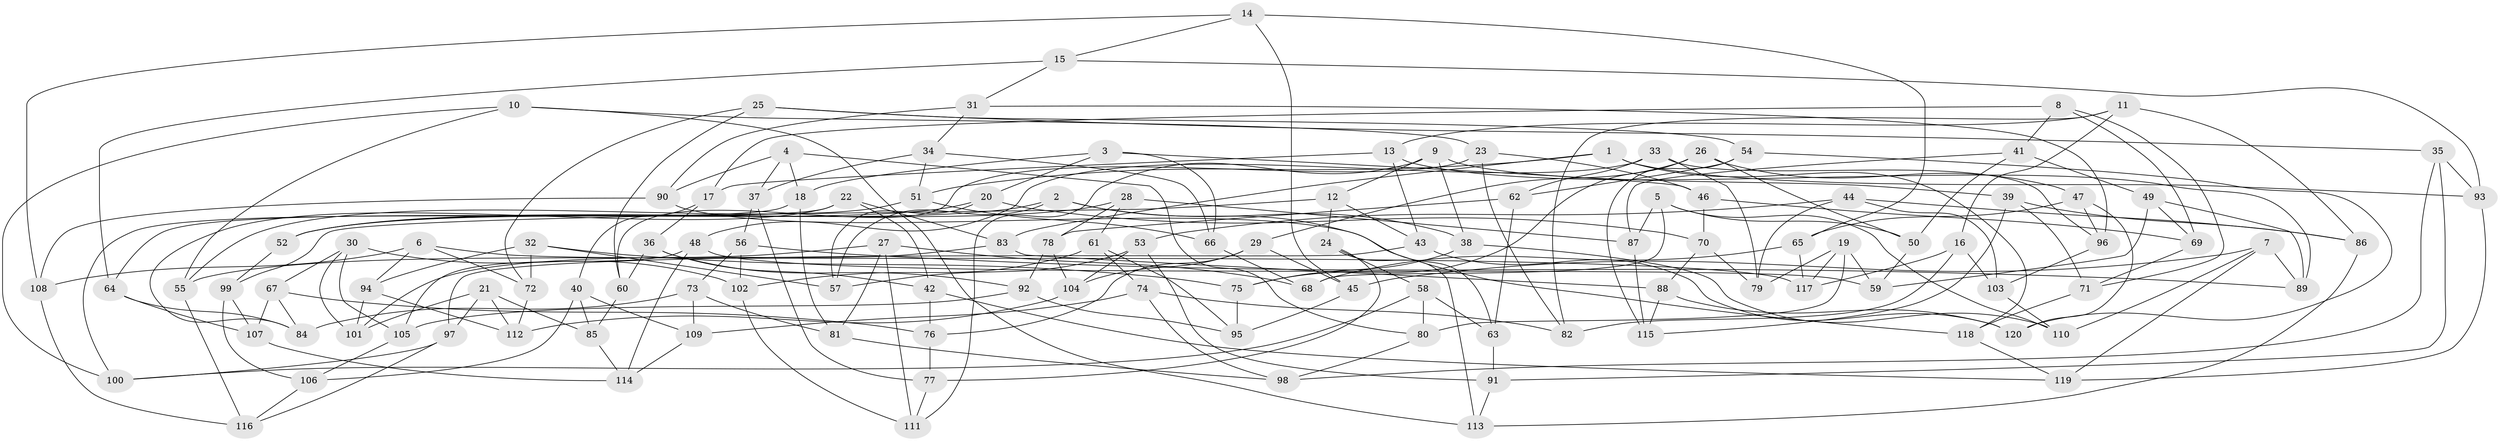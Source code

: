 // Generated by graph-tools (version 1.1) at 2025/37/03/09/25 02:37:50]
// undirected, 120 vertices, 240 edges
graph export_dot {
graph [start="1"]
  node [color=gray90,style=filled];
  1;
  2;
  3;
  4;
  5;
  6;
  7;
  8;
  9;
  10;
  11;
  12;
  13;
  14;
  15;
  16;
  17;
  18;
  19;
  20;
  21;
  22;
  23;
  24;
  25;
  26;
  27;
  28;
  29;
  30;
  31;
  32;
  33;
  34;
  35;
  36;
  37;
  38;
  39;
  40;
  41;
  42;
  43;
  44;
  45;
  46;
  47;
  48;
  49;
  50;
  51;
  52;
  53;
  54;
  55;
  56;
  57;
  58;
  59;
  60;
  61;
  62;
  63;
  64;
  65;
  66;
  67;
  68;
  69;
  70;
  71;
  72;
  73;
  74;
  75;
  76;
  77;
  78;
  79;
  80;
  81;
  82;
  83;
  84;
  85;
  86;
  87;
  88;
  89;
  90;
  91;
  92;
  93;
  94;
  95;
  96;
  97;
  98;
  99;
  100;
  101;
  102;
  103;
  104;
  105;
  106;
  107;
  108;
  109;
  110;
  111;
  112;
  113;
  114;
  115;
  116;
  117;
  118;
  119;
  120;
  1 -- 118;
  1 -- 83;
  1 -- 51;
  1 -- 93;
  2 -- 57;
  2 -- 63;
  2 -- 52;
  2 -- 38;
  3 -- 20;
  3 -- 18;
  3 -- 46;
  3 -- 66;
  4 -- 37;
  4 -- 80;
  4 -- 90;
  4 -- 18;
  5 -- 110;
  5 -- 87;
  5 -- 50;
  5 -- 68;
  6 -- 117;
  6 -- 72;
  6 -- 94;
  6 -- 108;
  7 -- 119;
  7 -- 45;
  7 -- 89;
  7 -- 110;
  8 -- 41;
  8 -- 17;
  8 -- 69;
  8 -- 71;
  9 -- 39;
  9 -- 12;
  9 -- 38;
  9 -- 111;
  10 -- 100;
  10 -- 23;
  10 -- 113;
  10 -- 55;
  11 -- 16;
  11 -- 13;
  11 -- 82;
  11 -- 86;
  12 -- 24;
  12 -- 99;
  12 -- 43;
  13 -- 89;
  13 -- 17;
  13 -- 43;
  14 -- 108;
  14 -- 15;
  14 -- 45;
  14 -- 65;
  15 -- 64;
  15 -- 93;
  15 -- 31;
  16 -- 117;
  16 -- 82;
  16 -- 103;
  17 -- 36;
  17 -- 40;
  18 -- 81;
  18 -- 100;
  19 -- 79;
  19 -- 80;
  19 -- 117;
  19 -- 59;
  20 -- 52;
  20 -- 70;
  20 -- 57;
  21 -- 85;
  21 -- 97;
  21 -- 101;
  21 -- 112;
  22 -- 83;
  22 -- 64;
  22 -- 84;
  22 -- 42;
  23 -- 82;
  23 -- 46;
  23 -- 60;
  24 -- 113;
  24 -- 58;
  24 -- 77;
  25 -- 72;
  25 -- 54;
  25 -- 60;
  25 -- 35;
  26 -- 75;
  26 -- 29;
  26 -- 47;
  26 -- 50;
  27 -- 55;
  27 -- 68;
  27 -- 111;
  27 -- 81;
  28 -- 87;
  28 -- 52;
  28 -- 78;
  28 -- 61;
  29 -- 104;
  29 -- 76;
  29 -- 45;
  30 -- 102;
  30 -- 105;
  30 -- 67;
  30 -- 101;
  31 -- 90;
  31 -- 34;
  31 -- 96;
  32 -- 75;
  32 -- 72;
  32 -- 94;
  32 -- 57;
  33 -- 62;
  33 -- 79;
  33 -- 48;
  33 -- 96;
  34 -- 51;
  34 -- 66;
  34 -- 37;
  35 -- 93;
  35 -- 98;
  35 -- 91;
  36 -- 60;
  36 -- 42;
  36 -- 92;
  37 -- 77;
  37 -- 56;
  38 -- 75;
  38 -- 110;
  39 -- 71;
  39 -- 115;
  39 -- 86;
  40 -- 85;
  40 -- 106;
  40 -- 109;
  41 -- 87;
  41 -- 50;
  41 -- 49;
  42 -- 119;
  42 -- 76;
  43 -- 97;
  43 -- 120;
  44 -- 79;
  44 -- 53;
  44 -- 103;
  44 -- 86;
  45 -- 95;
  46 -- 69;
  46 -- 70;
  47 -- 120;
  47 -- 96;
  47 -- 65;
  48 -- 114;
  48 -- 59;
  48 -- 105;
  49 -- 89;
  49 -- 69;
  49 -- 59;
  50 -- 59;
  51 -- 55;
  51 -- 66;
  52 -- 99;
  53 -- 57;
  53 -- 104;
  53 -- 91;
  54 -- 120;
  54 -- 115;
  54 -- 62;
  55 -- 116;
  56 -- 73;
  56 -- 89;
  56 -- 102;
  58 -- 100;
  58 -- 80;
  58 -- 63;
  60 -- 85;
  61 -- 102;
  61 -- 95;
  61 -- 74;
  62 -- 63;
  62 -- 78;
  63 -- 91;
  64 -- 107;
  64 -- 84;
  65 -- 68;
  65 -- 117;
  66 -- 68;
  67 -- 107;
  67 -- 84;
  67 -- 76;
  69 -- 71;
  70 -- 79;
  70 -- 88;
  71 -- 118;
  72 -- 112;
  73 -- 84;
  73 -- 81;
  73 -- 109;
  74 -- 98;
  74 -- 82;
  74 -- 109;
  75 -- 95;
  76 -- 77;
  77 -- 111;
  78 -- 104;
  78 -- 92;
  80 -- 98;
  81 -- 98;
  83 -- 88;
  83 -- 101;
  85 -- 114;
  86 -- 113;
  87 -- 115;
  88 -- 120;
  88 -- 115;
  90 -- 118;
  90 -- 108;
  91 -- 113;
  92 -- 105;
  92 -- 95;
  93 -- 119;
  94 -- 101;
  94 -- 112;
  96 -- 103;
  97 -- 100;
  97 -- 116;
  99 -- 107;
  99 -- 106;
  102 -- 111;
  103 -- 110;
  104 -- 112;
  105 -- 106;
  106 -- 116;
  107 -- 114;
  108 -- 116;
  109 -- 114;
  118 -- 119;
}
